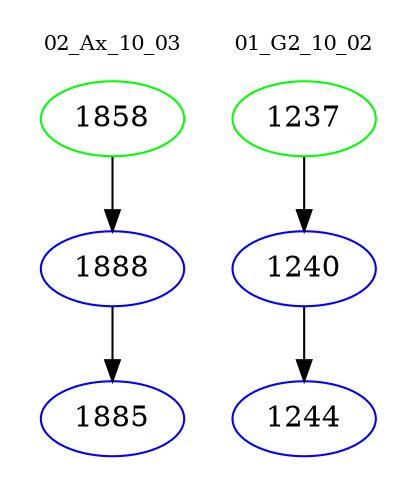 digraph{
subgraph cluster_0 {
color = white
label = "02_Ax_10_03";
fontsize=10;
T0_1858 [label="1858", color="green"]
T0_1858 -> T0_1888 [color="black"]
T0_1888 [label="1888", color="blue"]
T0_1888 -> T0_1885 [color="black"]
T0_1885 [label="1885", color="blue"]
}
subgraph cluster_1 {
color = white
label = "01_G2_10_02";
fontsize=10;
T1_1237 [label="1237", color="green"]
T1_1237 -> T1_1240 [color="black"]
T1_1240 [label="1240", color="blue"]
T1_1240 -> T1_1244 [color="black"]
T1_1244 [label="1244", color="blue"]
}
}
